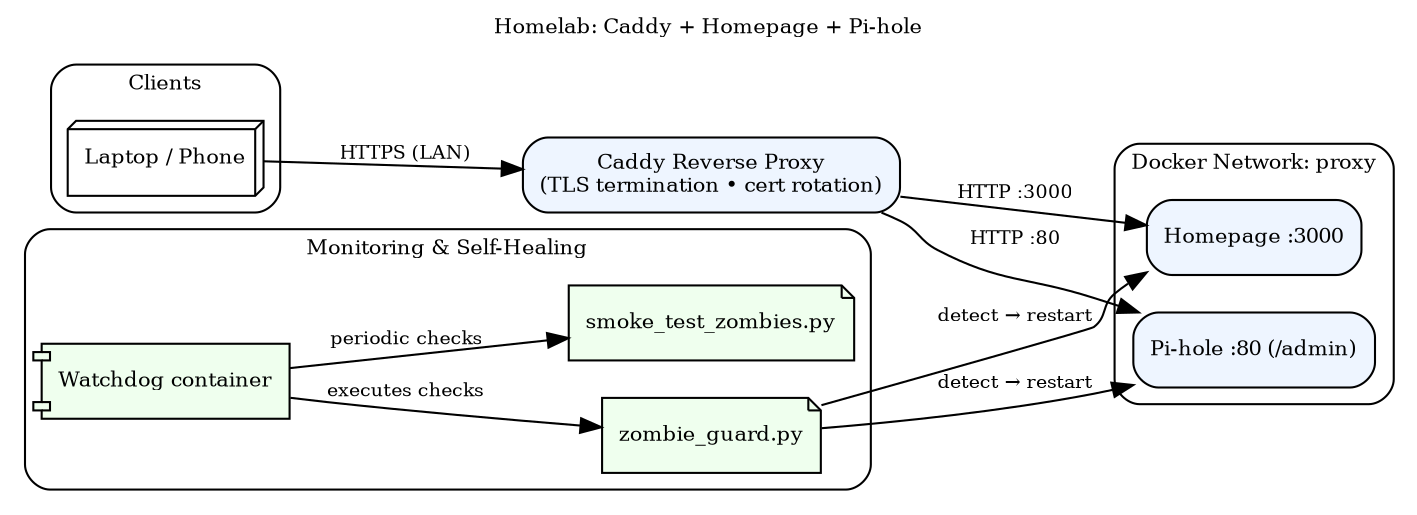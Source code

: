 digraph "Homelab Architecture" {
  rankdir=LR;
  graph [fontsize=10, labelloc="t", label="Homelab: Caddy + Homepage + Pi-hole"];
  node  [shape=box, style=rounded, fontsize=10];
  edge  [fontsize=9];

  subgraph cluster_clients { label="Clients"; style=rounded; U1 [label="Laptop / Phone", shape=box3d]; }

  RP [label="Caddy Reverse Proxy\n(TLS termination • cert rotation)", style="rounded,filled", fillcolor="#eef5ff"];

  U1 -> RP [label="HTTPS (LAN)"];

  subgraph cluster_proxy {
    label="Docker Network: proxy"; style=rounded;
    HP [label="Homepage :3000", style="rounded,filled", fillcolor="#eef5ff"];
    PH [label="Pi-hole :80 (/admin)", style="rounded,filled", fillcolor="#eef5ff"];
  }

  RP -> HP [label="HTTP :3000"];
  RP -> PH [label="HTTP :80"];

  subgraph cluster_ops {
    label="Monitoring & Self-Healing"; style=rounded;
    WD  [label="Watchdog container", shape=component, style="rounded,filled", fillcolor="#efffee"];
    ZG  [label="zombie_guard.py", shape=note, style=filled, fillcolor="#efffee"];
    SMK [label="smoke_test_zombies.py", shape=note, style=filled, fillcolor="#efffee"];
  }

  WD -> ZG  [label="executes checks"];
  WD -> SMK [label="periodic checks"];
  ZG -> HP  [label="detect → restart"];
  ZG -> PH  [label="detect → restart"];
}
